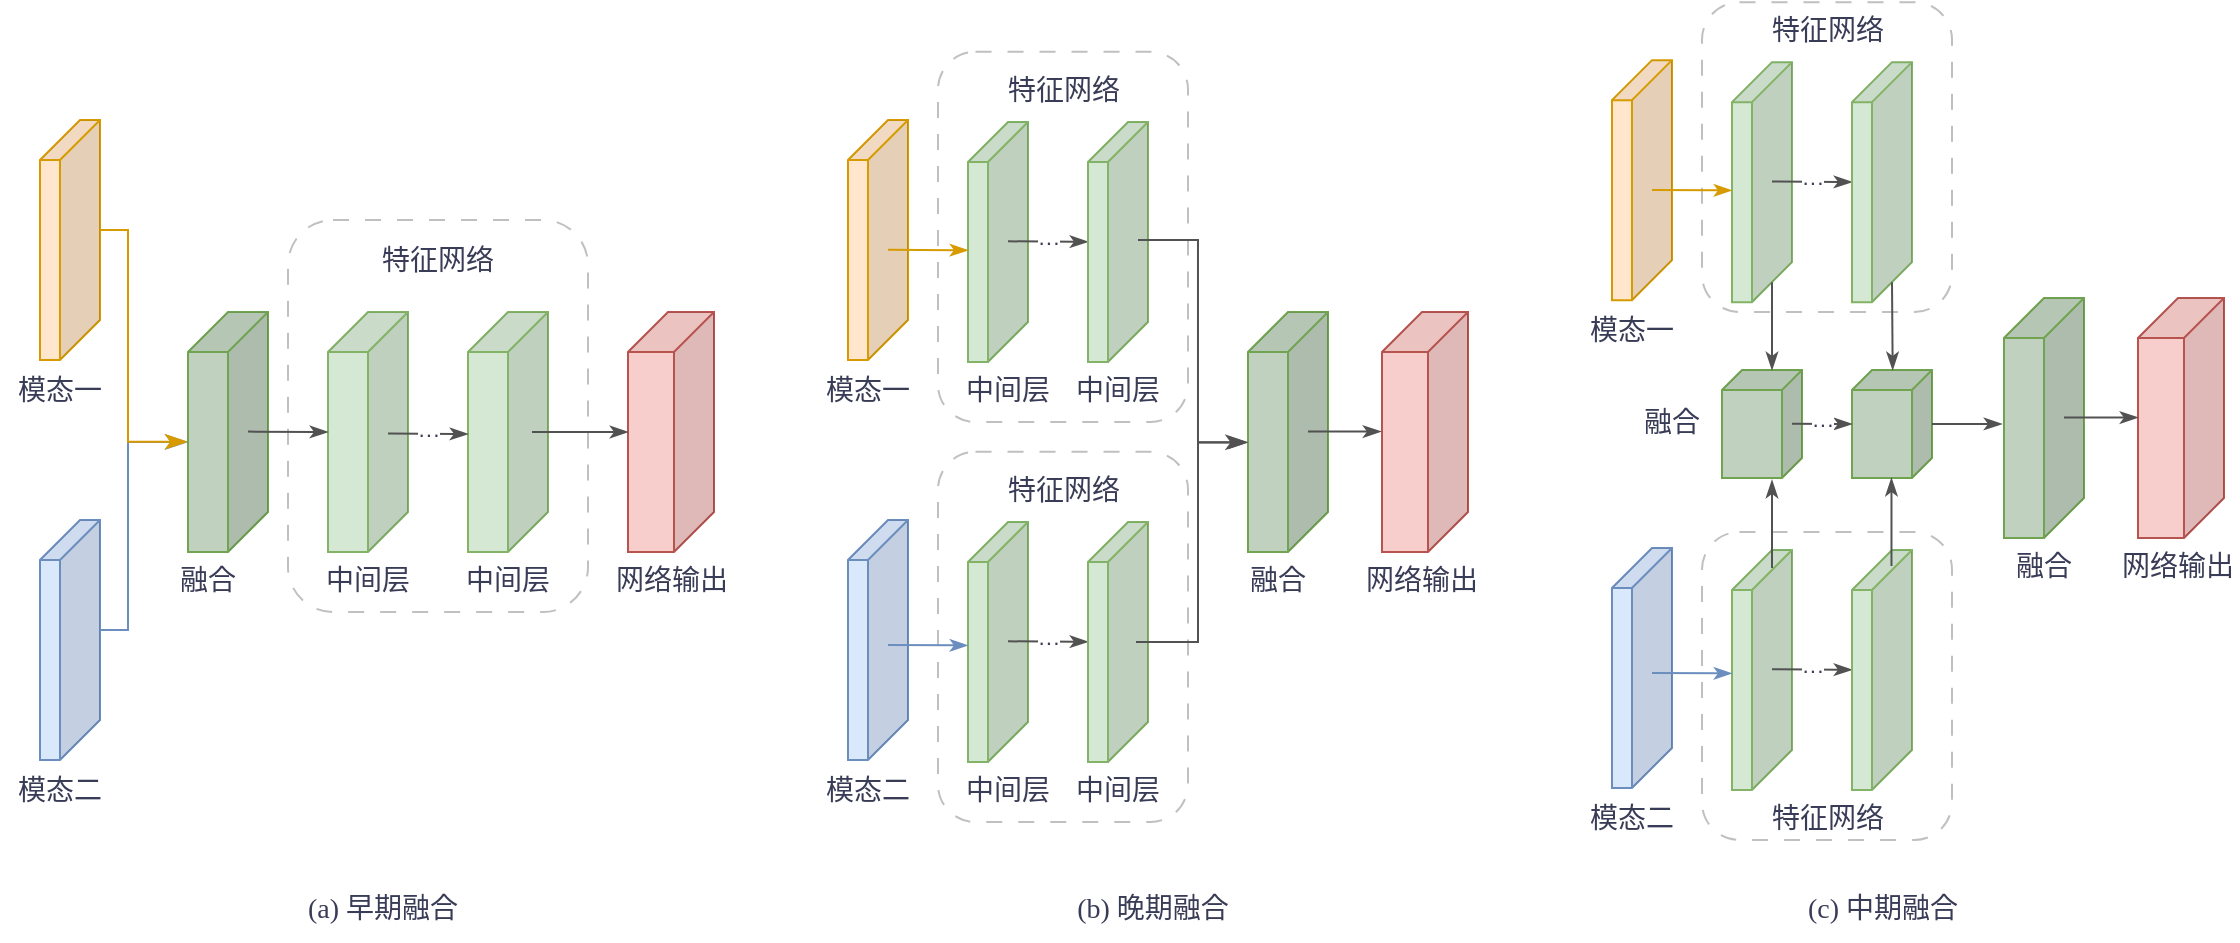 <mxfile version="24.7.6">
  <diagram name="第 1 页" id="eTVHB9lguTDk1tAQaMdh">
    <mxGraphModel dx="1221" dy="733" grid="0" gridSize="10" guides="1" tooltips="1" connect="1" arrows="1" fold="1" page="0" pageScale="1" pageWidth="827" pageHeight="1169" math="0" shadow="0">
      <root>
        <mxCell id="0" />
        <mxCell id="1" parent="0" />
        <mxCell id="wdq1fw2TYDgfDm0N4Vt8-51" value="" style="rounded=1;whiteSpace=wrap;html=1;dashed=1;shadow=0;dashPattern=8 8;strokeColor=#c0c0c0;" vertex="1" parent="1">
          <mxGeometry x="505" y="65.92" width="125" height="185.08" as="geometry" />
        </mxCell>
        <mxCell id="wdq1fw2TYDgfDm0N4Vt8-48" value="" style="rounded=1;whiteSpace=wrap;html=1;dashed=1;shadow=0;dashPattern=8 8;strokeColor=#c0c0c0;" vertex="1" parent="1">
          <mxGeometry x="180" y="150" width="150" height="196" as="geometry" />
        </mxCell>
        <mxCell id="wdq1fw2TYDgfDm0N4Vt8-13" value="" style="rounded=0;orthogonalLoop=1;jettySize=auto;html=1;strokeColor=#6c8ebf;fontColor=#393C56;fillColor=#dae8fc;entryX=1.008;entryY=0.542;entryDx=0;entryDy=0;entryPerimeter=0;align=center;verticalAlign=middle;fontFamily=Helvetica;fontSize=11;labelBackgroundColor=default;endArrow=classicThin;curved=0;exitX=0;exitY=0;exitDx=0;exitDy=55;exitPerimeter=0;shadow=0;elbow=horizontal;startSize=8;endFill=1;endSize=8;" edge="1" parent="1" source="wdq1fw2TYDgfDm0N4Vt8-1">
          <mxGeometry relative="1" as="geometry">
            <mxPoint x="85" y="355" as="sourcePoint" />
            <mxPoint x="129.76" y="261.04" as="targetPoint" />
            <Array as="points">
              <mxPoint x="100" y="355" />
              <mxPoint x="100" y="310" />
              <mxPoint x="100" y="261" />
              <mxPoint x="115" y="261" />
            </Array>
          </mxGeometry>
        </mxCell>
        <mxCell id="wdq1fw2TYDgfDm0N4Vt8-1" value="" style="shape=cube;whiteSpace=wrap;html=1;boundedLbl=1;backgroundOutline=1;darkOpacity=0.05;darkOpacity2=0.1;direction=east;flipH=1;labelBackgroundColor=none;fillColor=#dae8fc;strokeColor=#6c8ebf;" vertex="1" parent="1">
          <mxGeometry x="56" y="300" width="30" height="120" as="geometry" />
        </mxCell>
        <mxCell id="wdq1fw2TYDgfDm0N4Vt8-8" value="" style="edgeStyle=orthogonalEdgeStyle;rounded=0;orthogonalLoop=1;jettySize=auto;html=1;strokeColor=#d79b00;fontColor=#393C56;fillColor=#ffe6cc;entryX=1.013;entryY=0.541;entryDx=0;entryDy=0;entryPerimeter=0;shadow=0;align=center;verticalAlign=middle;fontFamily=Helvetica;fontSize=11;labelBackgroundColor=default;elbow=horizontal;startSize=8;endArrow=classicThin;endFill=1;endSize=8;curved=0;" edge="1" parent="1" source="wdq1fw2TYDgfDm0N4Vt8-2">
          <mxGeometry relative="1" as="geometry">
            <mxPoint x="129.61" y="260.92" as="targetPoint" />
            <Array as="points">
              <mxPoint x="100" y="155" />
              <mxPoint x="100" y="261" />
            </Array>
          </mxGeometry>
        </mxCell>
        <mxCell id="wdq1fw2TYDgfDm0N4Vt8-2" value="" style="shape=cube;whiteSpace=wrap;html=1;boundedLbl=1;backgroundOutline=1;darkOpacity=0.05;darkOpacity2=0.1;direction=east;flipH=1;labelBackgroundColor=none;fillColor=#ffe6cc;strokeColor=#d79b00;" vertex="1" parent="1">
          <mxGeometry x="56" y="100" width="30" height="120" as="geometry" />
        </mxCell>
        <mxCell id="wdq1fw2TYDgfDm0N4Vt8-6" value="模态一" style="text;html=1;align=center;verticalAlign=middle;whiteSpace=wrap;rounded=0;fontColor=#393C56;fontSize=14;fontFamily=宋体;fontSource=https%3A%2F%2Ffonts.googleapis.com%2Fcss%3Ffamily%3D%25E5%25AE%258B%25E4%25BD%2593;" vertex="1" parent="1">
          <mxGeometry x="36" y="221" width="60" height="30" as="geometry" />
        </mxCell>
        <mxCell id="wdq1fw2TYDgfDm0N4Vt8-7" value="模态二" style="text;html=1;align=center;verticalAlign=middle;whiteSpace=wrap;rounded=0;fontColor=#393C56;fontSize=14;fontFamily=宋体;fontSource=https%3A%2F%2Ffonts.googleapis.com%2Fcss%3Ffamily%3D%25E5%25AE%258B%25E4%25BD%2593;" vertex="1" parent="1">
          <mxGeometry x="36" y="421" width="60" height="30" as="geometry" />
        </mxCell>
        <mxCell id="wdq1fw2TYDgfDm0N4Vt8-20" value="" style="shape=cube;whiteSpace=wrap;html=1;boundedLbl=1;backgroundOutline=1;darkOpacity=0.05;darkOpacity2=0.1;direction=east;flipH=1;labelBackgroundColor=none;fillColor=#f8cecc;strokeColor=#b85450;" vertex="1" parent="1">
          <mxGeometry x="350" y="196" width="43" height="120" as="geometry" />
        </mxCell>
        <mxCell id="wdq1fw2TYDgfDm0N4Vt8-22" value="网络输出" style="text;html=1;align=center;verticalAlign=middle;whiteSpace=wrap;rounded=0;fontColor=#393C56;fontSize=14;fontFamily=宋体;fontSource=https%3A%2F%2Ffonts.googleapis.com%2Fcss%3Ffamily%3D%25E5%25AE%258B%25E4%25BD%2593;" vertex="1" parent="1">
          <mxGeometry x="341.5" y="316" width="60" height="30" as="geometry" />
        </mxCell>
        <mxCell id="wdq1fw2TYDgfDm0N4Vt8-23" value="" style="shape=cube;whiteSpace=wrap;html=1;boundedLbl=1;backgroundOutline=1;darkOpacity=0.05;darkOpacity2=0.1;direction=east;flipH=1;labelBackgroundColor=none;fillColor=#dae8fc;strokeColor=#6c8ebf;" vertex="1" parent="1">
          <mxGeometry x="460" y="300" width="30" height="120" as="geometry" />
        </mxCell>
        <mxCell id="wdq1fw2TYDgfDm0N4Vt8-24" value="" style="shape=cube;whiteSpace=wrap;html=1;boundedLbl=1;backgroundOutline=1;darkOpacity=0.05;darkOpacity2=0.1;direction=east;flipH=1;labelBackgroundColor=none;fillColor=#ffe6cc;strokeColor=#d79b00;" vertex="1" parent="1">
          <mxGeometry x="460" y="100" width="30" height="120" as="geometry" />
        </mxCell>
        <mxCell id="wdq1fw2TYDgfDm0N4Vt8-25" value="模态一" style="text;html=1;align=center;verticalAlign=middle;whiteSpace=wrap;rounded=0;fontColor=#393C56;fontSize=14;fontFamily=宋体;fontSource=https%3A%2F%2Ffonts.googleapis.com%2Fcss%3Ffamily%3D%25E5%25AE%258B%25E4%25BD%2593;" vertex="1" parent="1">
          <mxGeometry x="440" y="221" width="60" height="30" as="geometry" />
        </mxCell>
        <mxCell id="wdq1fw2TYDgfDm0N4Vt8-26" value="模态二" style="text;html=1;align=center;verticalAlign=middle;whiteSpace=wrap;rounded=0;fontColor=#393C56;fontSize=14;fontFamily=宋体;fontSource=https%3A%2F%2Ffonts.googleapis.com%2Fcss%3Ffamily%3D%25E5%25AE%258B%25E4%25BD%2593;" vertex="1" parent="1">
          <mxGeometry x="440" y="421" width="60" height="30" as="geometry" />
        </mxCell>
        <mxCell id="wdq1fw2TYDgfDm0N4Vt8-31" value="" style="shape=cube;whiteSpace=wrap;html=1;boundedLbl=1;backgroundOutline=1;darkOpacity=0.05;darkOpacity2=0.1;direction=east;flipH=1;labelBackgroundColor=none;fillColor=#C0D1BF;strokeColor=#70a451;" vertex="1" parent="1">
          <mxGeometry x="660" y="196" width="40" height="120" as="geometry" />
        </mxCell>
        <mxCell id="wdq1fw2TYDgfDm0N4Vt8-34" value="" style="shape=cube;whiteSpace=wrap;html=1;boundedLbl=1;backgroundOutline=1;darkOpacity=0.05;darkOpacity2=0.1;direction=east;flipH=1;labelBackgroundColor=none;fillColor=#d5e8d4;strokeColor=#82b366;" vertex="1" parent="1">
          <mxGeometry x="200" y="196" width="40" height="120" as="geometry" />
        </mxCell>
        <mxCell id="wdq1fw2TYDgfDm0N4Vt8-35" value="" style="shape=cube;whiteSpace=wrap;html=1;boundedLbl=1;backgroundOutline=1;darkOpacity=0.05;darkOpacity2=0.1;direction=east;flipH=1;labelBackgroundColor=none;fillColor=#d5e8d4;strokeColor=#82b366;" vertex="1" parent="1">
          <mxGeometry x="270" y="196" width="40" height="120" as="geometry" />
        </mxCell>
        <mxCell id="wdq1fw2TYDgfDm0N4Vt8-39" value="" style="edgeStyle=orthogonalEdgeStyle;rounded=0;orthogonalLoop=1;jettySize=auto;html=1;strokeColor=#525252;fontColor=#393C56;fillColor=#F2CC8F;endArrow=classicThin;endFill=1;exitX=0.2;exitY=0.5;exitDx=0;exitDy=0;exitPerimeter=0;shadow=0;align=center;verticalAlign=middle;fontFamily=Helvetica;fontSize=11;labelBackgroundColor=default;" edge="1" parent="1" source="wdq1fw2TYDgfDm0N4Vt8-35" target="wdq1fw2TYDgfDm0N4Vt8-20">
          <mxGeometry relative="1" as="geometry" />
        </mxCell>
        <mxCell id="wdq1fw2TYDgfDm0N4Vt8-40" value="中间层" style="text;html=1;align=center;verticalAlign=middle;whiteSpace=wrap;rounded=0;fontColor=#393C56;fontSize=14;fontFamily=宋体;fontSource=https%3A%2F%2Ffonts.googleapis.com%2Fcss%3Ffamily%3D%25E5%25AE%258B%25E4%25BD%2593;" vertex="1" parent="1">
          <mxGeometry x="190" y="316" width="60" height="30" as="geometry" />
        </mxCell>
        <mxCell id="wdq1fw2TYDgfDm0N4Vt8-41" value="中间层" style="text;html=1;align=center;verticalAlign=middle;whiteSpace=wrap;rounded=0;fontColor=#393C56;fontSize=14;fontFamily=宋体;fontSource=https%3A%2F%2Ffonts.googleapis.com%2Fcss%3Ffamily%3D%25E5%25AE%258B%25E4%25BD%2593;" vertex="1" parent="1">
          <mxGeometry x="260" y="316" width="60" height="30" as="geometry" />
        </mxCell>
        <mxCell id="wdq1fw2TYDgfDm0N4Vt8-42" value="" style="endArrow=classicThin;html=1;rounded=0;strokeColor=#525252;fontColor=#393C56;fillColor=#F2CC8F;shadow=0;align=center;verticalAlign=middle;fontFamily=Helvetica;fontSize=11;labelBackgroundColor=default;endFill=1;exitX=0.093;exitY=0.511;exitDx=0;exitDy=0;exitPerimeter=0;" edge="1" parent="1">
          <mxGeometry relative="1" as="geometry">
            <mxPoint x="230.0" y="256.76" as="sourcePoint" />
            <mxPoint x="270" y="257" as="targetPoint" />
          </mxGeometry>
        </mxCell>
        <mxCell id="wdq1fw2TYDgfDm0N4Vt8-43" value="···" style="edgeLabel;resizable=0;html=1;;align=center;verticalAlign=middle;strokeColor=#525252;fontColor=#393C56;fillColor=#F2CC8F;rounded=0;shadow=0;fontFamily=Helvetica;fontSize=11;labelBackgroundColor=default;" connectable="0" vertex="1" parent="wdq1fw2TYDgfDm0N4Vt8-42">
          <mxGeometry relative="1" as="geometry" />
        </mxCell>
        <mxCell id="wdq1fw2TYDgfDm0N4Vt8-49" value="特征网络" style="text;html=1;align=center;verticalAlign=middle;whiteSpace=wrap;rounded=0;fontColor=#393C56;fontSize=14;fontFamily=宋体;fontSource=https%3A%2F%2Ffonts.googleapis.com%2Fcss%3Ffamily%3D%25E5%25AE%258B%25E4%25BD%2593;" vertex="1" parent="1">
          <mxGeometry x="225" y="156" width="60" height="30" as="geometry" />
        </mxCell>
        <mxCell id="wdq1fw2TYDgfDm0N4Vt8-50" value="融合" style="text;html=1;align=center;verticalAlign=middle;whiteSpace=wrap;rounded=0;fontColor=#393C56;fontSize=14;fontFamily=宋体;fontSource=https%3A%2F%2Ffonts.googleapis.com%2Fcss%3Ffamily%3D%25E5%25AE%258B%25E4%25BD%2593;" vertex="1" parent="1">
          <mxGeometry x="110" y="316" width="60" height="30" as="geometry" />
        </mxCell>
        <mxCell id="wdq1fw2TYDgfDm0N4Vt8-52" value="" style="shape=cube;whiteSpace=wrap;html=1;boundedLbl=1;backgroundOutline=1;darkOpacity=0.05;darkOpacity2=0.1;direction=east;flipH=1;labelBackgroundColor=none;fillColor=#d5e8d4;strokeColor=#82b366;" vertex="1" parent="1">
          <mxGeometry x="520" y="101" width="30" height="120" as="geometry" />
        </mxCell>
        <mxCell id="wdq1fw2TYDgfDm0N4Vt8-55" value="中间层" style="text;html=1;align=center;verticalAlign=middle;whiteSpace=wrap;rounded=0;fontColor=#393C56;fontSize=14;fontFamily=宋体;fontSource=https%3A%2F%2Ffonts.googleapis.com%2Fcss%3Ffamily%3D%25E5%25AE%258B%25E4%25BD%2593;" vertex="1" parent="1">
          <mxGeometry x="510" y="221" width="60" height="30" as="geometry" />
        </mxCell>
        <mxCell id="wdq1fw2TYDgfDm0N4Vt8-56" value="中间层" style="text;html=1;align=center;verticalAlign=middle;whiteSpace=wrap;rounded=0;fontColor=#393C56;fontSize=14;fontFamily=宋体;fontSource=https%3A%2F%2Ffonts.googleapis.com%2Fcss%3Ffamily%3D%25E5%25AE%258B%25E4%25BD%2593;" vertex="1" parent="1">
          <mxGeometry x="565" y="221" width="60" height="30" as="geometry" />
        </mxCell>
        <mxCell id="wdq1fw2TYDgfDm0N4Vt8-57" value="" style="endArrow=classicThin;html=1;rounded=0;strokeColor=#000000;fontColor=#393C56;fillColor=#F2CC8F;shadow=0;align=center;verticalAlign=middle;fontFamily=Helvetica;fontSize=11;labelBackgroundColor=default;endFill=1;exitX=0.093;exitY=0.511;exitDx=0;exitDy=0;exitPerimeter=0;" edge="1" parent="1" source="wdq1fw2TYDgfDm0N4Vt8-53">
          <mxGeometry relative="1" as="geometry">
            <mxPoint x="540" y="160.66" as="sourcePoint" />
            <mxPoint x="580" y="160.9" as="targetPoint" />
          </mxGeometry>
        </mxCell>
        <mxCell id="wdq1fw2TYDgfDm0N4Vt8-59" value="" style="endArrow=classicThin;html=1;rounded=0;strokeColor=#d79b00;fontColor=#393C56;fillColor=#ffe6cc;shadow=0;align=center;verticalAlign=middle;fontFamily=Helvetica;fontSize=11;labelBackgroundColor=default;endFill=1;exitX=0.093;exitY=0.511;exitDx=0;exitDy=0;exitPerimeter=0;" edge="1" parent="1">
          <mxGeometry relative="1" as="geometry">
            <mxPoint x="480" y="164.88" as="sourcePoint" />
            <mxPoint x="520" y="165.12" as="targetPoint" />
          </mxGeometry>
        </mxCell>
        <mxCell id="wdq1fw2TYDgfDm0N4Vt8-60" value="" style="edgeLabel;resizable=0;html=1;;align=center;verticalAlign=middle;strokeColor=#000000;fontColor=#393C56;fillColor=#F2CC8F;rounded=0;shadow=0;fontFamily=Helvetica;fontSize=11;labelBackgroundColor=default;" connectable="0" vertex="1" parent="wdq1fw2TYDgfDm0N4Vt8-59">
          <mxGeometry relative="1" as="geometry">
            <mxPoint y="-4" as="offset" />
          </mxGeometry>
        </mxCell>
        <mxCell id="wdq1fw2TYDgfDm0N4Vt8-61" value="特征网络" style="text;html=1;align=center;verticalAlign=middle;whiteSpace=wrap;rounded=0;fontColor=#393C56;fontSize=14;fontFamily=宋体;fontSource=https%3A%2F%2Ffonts.googleapis.com%2Fcss%3Ffamily%3D%25E5%25AE%258B%25E4%25BD%2593;" vertex="1" parent="1">
          <mxGeometry x="537.5" y="71" width="60" height="30" as="geometry" />
        </mxCell>
        <mxCell id="wdq1fw2TYDgfDm0N4Vt8-74" value="" style="endArrow=classicThin;html=1;rounded=0;strokeColor=#525252;fontColor=#393C56;fillColor=#F2CC8F;shadow=0;align=center;verticalAlign=middle;fontFamily=Helvetica;fontSize=11;labelBackgroundColor=default;endFill=1;exitX=0.093;exitY=0.511;exitDx=0;exitDy=0;exitPerimeter=0;" edge="1" parent="1" target="wdq1fw2TYDgfDm0N4Vt8-53">
          <mxGeometry relative="1" as="geometry">
            <mxPoint x="540" y="160.66" as="sourcePoint" />
            <mxPoint x="580" y="160.9" as="targetPoint" />
          </mxGeometry>
        </mxCell>
        <mxCell id="wdq1fw2TYDgfDm0N4Vt8-75" value="···" style="edgeLabel;resizable=0;html=1;;align=center;verticalAlign=middle;strokeColor=#525252;fontColor=#393C56;fillColor=#F2CC8F;rounded=0;shadow=0;fontFamily=Helvetica;fontSize=11;labelBackgroundColor=default;" connectable="0" vertex="1" parent="wdq1fw2TYDgfDm0N4Vt8-74">
          <mxGeometry relative="1" as="geometry" />
        </mxCell>
        <mxCell id="wdq1fw2TYDgfDm0N4Vt8-53" value="" style="shape=cube;whiteSpace=wrap;html=1;boundedLbl=1;backgroundOutline=1;darkOpacity=0.05;darkOpacity2=0.1;direction=east;flipH=1;labelBackgroundColor=none;fillColor=#d5e8d4;strokeColor=#82b366;" vertex="1" parent="1">
          <mxGeometry x="580" y="101" width="30" height="120" as="geometry" />
        </mxCell>
        <mxCell id="wdq1fw2TYDgfDm0N4Vt8-76" value="" style="rounded=1;whiteSpace=wrap;html=1;dashed=1;shadow=0;dashPattern=8 8;strokeColor=#c0c0c0;" vertex="1" parent="1">
          <mxGeometry x="505" y="265.92" width="125" height="185.08" as="geometry" />
        </mxCell>
        <mxCell id="wdq1fw2TYDgfDm0N4Vt8-77" value="" style="shape=cube;whiteSpace=wrap;html=1;boundedLbl=1;backgroundOutline=1;darkOpacity=0.05;darkOpacity2=0.1;direction=east;flipH=1;labelBackgroundColor=none;fillColor=#d5e8d4;strokeColor=#82b366;" vertex="1" parent="1">
          <mxGeometry x="520" y="301" width="30" height="120" as="geometry" />
        </mxCell>
        <mxCell id="wdq1fw2TYDgfDm0N4Vt8-79" value="中间层" style="text;html=1;align=center;verticalAlign=middle;whiteSpace=wrap;rounded=0;fontColor=#393C56;fontSize=14;fontFamily=宋体;fontSource=https%3A%2F%2Ffonts.googleapis.com%2Fcss%3Ffamily%3D%25E5%25AE%258B%25E4%25BD%2593;" vertex="1" parent="1">
          <mxGeometry x="510" y="421" width="60" height="30" as="geometry" />
        </mxCell>
        <mxCell id="wdq1fw2TYDgfDm0N4Vt8-80" value="中间层" style="text;html=1;align=center;verticalAlign=middle;whiteSpace=wrap;rounded=0;fontColor=#393C56;fontSize=14;fontFamily=宋体;fontSource=https%3A%2F%2Ffonts.googleapis.com%2Fcss%3Ffamily%3D%25E5%25AE%258B%25E4%25BD%2593;" vertex="1" parent="1">
          <mxGeometry x="565" y="421" width="60" height="30" as="geometry" />
        </mxCell>
        <mxCell id="wdq1fw2TYDgfDm0N4Vt8-81" value="" style="endArrow=classicThin;html=1;rounded=0;strokeColor=#000000;fontColor=#393C56;fillColor=#F2CC8F;shadow=0;align=center;verticalAlign=middle;fontFamily=Helvetica;fontSize=11;labelBackgroundColor=default;endFill=1;exitX=0.093;exitY=0.511;exitDx=0;exitDy=0;exitPerimeter=0;" edge="1" parent="1" source="wdq1fw2TYDgfDm0N4Vt8-86">
          <mxGeometry relative="1" as="geometry">
            <mxPoint x="540" y="360.66" as="sourcePoint" />
            <mxPoint x="580" y="360.9" as="targetPoint" />
          </mxGeometry>
        </mxCell>
        <mxCell id="wdq1fw2TYDgfDm0N4Vt8-82" value="" style="edgeLabel;resizable=0;html=1;;align=center;verticalAlign=middle;strokeColor=#000000;fontColor=#393C56;fillColor=#F2CC8F;rounded=0;shadow=0;fontFamily=Helvetica;fontSize=11;labelBackgroundColor=default;" connectable="0" vertex="1" parent="1">
          <mxGeometry x="500.0" y="360.92" as="geometry" />
        </mxCell>
        <mxCell id="wdq1fw2TYDgfDm0N4Vt8-83" value="特征网络" style="text;html=1;align=center;verticalAlign=middle;whiteSpace=wrap;rounded=0;fontColor=#393C56;fontSize=14;fontFamily=宋体;fontSource=https%3A%2F%2Ffonts.googleapis.com%2Fcss%3Ffamily%3D%25E5%25AE%258B%25E4%25BD%2593;" vertex="1" parent="1">
          <mxGeometry x="537.5" y="271" width="60" height="30" as="geometry" />
        </mxCell>
        <mxCell id="wdq1fw2TYDgfDm0N4Vt8-84" value="" style="endArrow=classicThin;html=1;rounded=0;strokeColor=#525252;fontColor=#393C56;fillColor=#F2CC8F;shadow=0;align=center;verticalAlign=middle;fontFamily=Helvetica;fontSize=11;labelBackgroundColor=default;endFill=1;exitX=0.093;exitY=0.511;exitDx=0;exitDy=0;exitPerimeter=0;" edge="1" parent="1" target="wdq1fw2TYDgfDm0N4Vt8-86">
          <mxGeometry relative="1" as="geometry">
            <mxPoint x="540" y="360.66" as="sourcePoint" />
            <mxPoint x="580" y="360.9" as="targetPoint" />
          </mxGeometry>
        </mxCell>
        <mxCell id="wdq1fw2TYDgfDm0N4Vt8-85" value="···" style="edgeLabel;resizable=0;html=1;;align=center;verticalAlign=middle;strokeColor=#525252;fontColor=#393C56;fillColor=#F2CC8F;rounded=0;shadow=0;fontFamily=Helvetica;fontSize=11;labelBackgroundColor=default;" connectable="0" vertex="1" parent="wdq1fw2TYDgfDm0N4Vt8-84">
          <mxGeometry relative="1" as="geometry" />
        </mxCell>
        <mxCell id="wdq1fw2TYDgfDm0N4Vt8-86" value="" style="shape=cube;whiteSpace=wrap;html=1;boundedLbl=1;backgroundOutline=1;darkOpacity=0.05;darkOpacity2=0.1;direction=east;flipH=1;labelBackgroundColor=none;fillColor=#d5e8d4;strokeColor=#82b366;" vertex="1" parent="1">
          <mxGeometry x="580" y="301" width="30" height="120" as="geometry" />
        </mxCell>
        <mxCell id="wdq1fw2TYDgfDm0N4Vt8-88" value="" style="endArrow=classicThin;html=1;rounded=0;strokeColor=#6c8ebf;fontColor=#393C56;fillColor=#dae8fc;shadow=0;align=center;verticalAlign=middle;fontFamily=Helvetica;fontSize=11;labelBackgroundColor=default;endFill=1;exitX=0.093;exitY=0.511;exitDx=0;exitDy=0;exitPerimeter=0;" edge="1" parent="1">
          <mxGeometry relative="1" as="geometry">
            <mxPoint x="480" y="362.46" as="sourcePoint" />
            <mxPoint x="520" y="362.7" as="targetPoint" />
          </mxGeometry>
        </mxCell>
        <mxCell id="wdq1fw2TYDgfDm0N4Vt8-89" value="" style="edgeLabel;resizable=0;html=1;;align=center;verticalAlign=middle;strokeColor=#000000;fontColor=#393C56;fillColor=#F2CC8F;rounded=0;shadow=0;fontFamily=Helvetica;fontSize=11;labelBackgroundColor=default;" connectable="0" vertex="1" parent="wdq1fw2TYDgfDm0N4Vt8-88">
          <mxGeometry relative="1" as="geometry">
            <mxPoint y="-2" as="offset" />
          </mxGeometry>
        </mxCell>
        <mxCell id="wdq1fw2TYDgfDm0N4Vt8-90" value="" style="shape=cube;whiteSpace=wrap;html=1;boundedLbl=1;backgroundOutline=1;darkOpacity=0.05;darkOpacity2=0.1;direction=east;flipH=1;labelBackgroundColor=none;fillColor=#f8cecc;strokeColor=#b85450;" vertex="1" parent="1">
          <mxGeometry x="727" y="196" width="43" height="120" as="geometry" />
        </mxCell>
        <mxCell id="wdq1fw2TYDgfDm0N4Vt8-91" value="网络输出" style="text;html=1;align=center;verticalAlign=middle;whiteSpace=wrap;rounded=0;fontColor=#393C56;fontSize=14;fontFamily=宋体;fontSource=https%3A%2F%2Ffonts.googleapis.com%2Fcss%3Ffamily%3D%25E5%25AE%258B%25E4%25BD%2593;" vertex="1" parent="1">
          <mxGeometry x="717" y="316" width="60" height="30" as="geometry" />
        </mxCell>
        <mxCell id="wdq1fw2TYDgfDm0N4Vt8-99" value="融合" style="text;html=1;align=center;verticalAlign=middle;whiteSpace=wrap;rounded=0;fontColor=#393C56;fontSize=14;fontFamily=宋体;fontSource=https%3A%2F%2Ffonts.googleapis.com%2Fcss%3Ffamily%3D%25E5%25AE%258B%25E4%25BD%2593;" vertex="1" parent="1">
          <mxGeometry x="645" y="316" width="60" height="30" as="geometry" />
        </mxCell>
        <mxCell id="wdq1fw2TYDgfDm0N4Vt8-103" value="" style="edgeStyle=elbowEdgeStyle;elbow=horizontal;endArrow=classicThin;html=1;curved=0;rounded=0;endSize=8;startSize=8;strokeColor=#525252;fontColor=#393C56;fillColor=#F2CC8F;exitX=0.333;exitY=0.492;exitDx=0;exitDy=0;exitPerimeter=0;endFill=1;shadow=0;align=center;verticalAlign=middle;fontFamily=Helvetica;fontSize=11;labelBackgroundColor=default;entryX=1.005;entryY=0.543;entryDx=0;entryDy=0;entryPerimeter=0;" edge="1" parent="1" target="wdq1fw2TYDgfDm0N4Vt8-31">
          <mxGeometry width="50" height="50" relative="1" as="geometry">
            <mxPoint x="605" y="160.0" as="sourcePoint" />
            <mxPoint x="664.99" y="260.92" as="targetPoint" />
            <Array as="points">
              <mxPoint x="634.99" y="209.96" />
              <mxPoint x="644.99" y="230.92" />
            </Array>
          </mxGeometry>
        </mxCell>
        <mxCell id="wdq1fw2TYDgfDm0N4Vt8-78" value="" style="edgeStyle=orthogonalEdgeStyle;rounded=0;orthogonalLoop=1;jettySize=auto;html=1;strokeColor=#525252;fontColor=#393C56;fillColor=#F2CC8F;endArrow=classicThin;endFill=1;exitX=0.2;exitY=0.5;exitDx=0;exitDy=0;exitPerimeter=0;entryX=1.01;entryY=0.544;entryDx=0;entryDy=0;entryPerimeter=0;shadow=0;align=center;verticalAlign=middle;fontFamily=Helvetica;fontSize=11;labelBackgroundColor=default;" edge="1" parent="1" source="wdq1fw2TYDgfDm0N4Vt8-86" target="wdq1fw2TYDgfDm0N4Vt8-31">
          <mxGeometry relative="1" as="geometry">
            <mxPoint x="640" y="240" as="targetPoint" />
          </mxGeometry>
        </mxCell>
        <mxCell id="wdq1fw2TYDgfDm0N4Vt8-106" value="" style="rounded=1;whiteSpace=wrap;html=1;dashed=1;shadow=0;dashPattern=8 8;strokeColor=#c0c0c0;" vertex="1" parent="1">
          <mxGeometry x="887" y="41.08" width="125" height="154.92" as="geometry" />
        </mxCell>
        <mxCell id="wdq1fw2TYDgfDm0N4Vt8-107" value="" style="shape=cube;whiteSpace=wrap;html=1;boundedLbl=1;backgroundOutline=1;darkOpacity=0.05;darkOpacity2=0.1;direction=east;flipH=1;labelBackgroundColor=none;fillColor=#dae8fc;strokeColor=#6c8ebf;" vertex="1" parent="1">
          <mxGeometry x="842" y="314" width="30" height="120" as="geometry" />
        </mxCell>
        <mxCell id="wdq1fw2TYDgfDm0N4Vt8-108" value="" style="shape=cube;whiteSpace=wrap;html=1;boundedLbl=1;backgroundOutline=1;darkOpacity=0.05;darkOpacity2=0.1;direction=east;flipH=1;labelBackgroundColor=none;fillColor=#ffe6cc;strokeColor=#d79b00;" vertex="1" parent="1">
          <mxGeometry x="842" y="70.08" width="30" height="120" as="geometry" />
        </mxCell>
        <mxCell id="wdq1fw2TYDgfDm0N4Vt8-109" value="模态一" style="text;html=1;align=center;verticalAlign=middle;whiteSpace=wrap;rounded=0;fontColor=#393C56;fontSize=14;fontFamily=宋体;fontSource=https%3A%2F%2Ffonts.googleapis.com%2Fcss%3Ffamily%3D%25E5%25AE%258B%25E4%25BD%2593;" vertex="1" parent="1">
          <mxGeometry x="822" y="191.08" width="60" height="30" as="geometry" />
        </mxCell>
        <mxCell id="wdq1fw2TYDgfDm0N4Vt8-110" value="模态二" style="text;html=1;align=center;verticalAlign=middle;whiteSpace=wrap;rounded=0;fontColor=#393C56;fontSize=14;fontFamily=宋体;fontSource=https%3A%2F%2Ffonts.googleapis.com%2Fcss%3Ffamily%3D%25E5%25AE%258B%25E4%25BD%2593;" vertex="1" parent="1">
          <mxGeometry x="822" y="435" width="60" height="30" as="geometry" />
        </mxCell>
        <mxCell id="wdq1fw2TYDgfDm0N4Vt8-113" value="" style="shape=cube;whiteSpace=wrap;html=1;boundedLbl=1;backgroundOutline=1;darkOpacity=0.05;darkOpacity2=0.1;direction=east;flipH=1;labelBackgroundColor=none;fillColor=#d5e8d4;strokeColor=#82b366;" vertex="1" parent="1">
          <mxGeometry x="902" y="71.08" width="30" height="120" as="geometry" />
        </mxCell>
        <mxCell id="wdq1fw2TYDgfDm0N4Vt8-117" value="" style="endArrow=classicThin;html=1;rounded=0;strokeColor=#d79b00;fontColor=#393C56;fillColor=#ffe6cc;shadow=0;align=center;verticalAlign=middle;fontFamily=Helvetica;fontSize=11;labelBackgroundColor=default;endFill=1;exitX=0.093;exitY=0.511;exitDx=0;exitDy=0;exitPerimeter=0;" edge="1" parent="1">
          <mxGeometry relative="1" as="geometry">
            <mxPoint x="862" y="134.96" as="sourcePoint" />
            <mxPoint x="902" y="135.2" as="targetPoint" />
          </mxGeometry>
        </mxCell>
        <mxCell id="wdq1fw2TYDgfDm0N4Vt8-118" value="" style="edgeLabel;resizable=0;html=1;;align=center;verticalAlign=middle;strokeColor=#000000;fontColor=#393C56;fillColor=#F2CC8F;rounded=0;shadow=0;fontFamily=Helvetica;fontSize=11;labelBackgroundColor=default;" connectable="0" vertex="1" parent="wdq1fw2TYDgfDm0N4Vt8-117">
          <mxGeometry relative="1" as="geometry">
            <mxPoint y="-4" as="offset" />
          </mxGeometry>
        </mxCell>
        <mxCell id="wdq1fw2TYDgfDm0N4Vt8-119" value="特征网络" style="text;html=1;align=center;verticalAlign=middle;whiteSpace=wrap;rounded=0;fontColor=#393C56;fontSize=14;fontFamily=宋体;fontSource=https%3A%2F%2Ffonts.googleapis.com%2Fcss%3Ffamily%3D%25E5%25AE%258B%25E4%25BD%2593;" vertex="1" parent="1">
          <mxGeometry x="919.5" y="41.08" width="60" height="30" as="geometry" />
        </mxCell>
        <mxCell id="wdq1fw2TYDgfDm0N4Vt8-120" value="" style="endArrow=classicThin;html=1;rounded=0;strokeColor=#525252;fontColor=#393C56;fillColor=#F2CC8F;shadow=0;align=center;verticalAlign=middle;fontFamily=Helvetica;fontSize=11;labelBackgroundColor=default;endFill=1;exitX=0.093;exitY=0.511;exitDx=0;exitDy=0;exitPerimeter=0;" edge="1" parent="1" target="wdq1fw2TYDgfDm0N4Vt8-122">
          <mxGeometry relative="1" as="geometry">
            <mxPoint x="922" y="130.74" as="sourcePoint" />
            <mxPoint x="962" y="130.98" as="targetPoint" />
          </mxGeometry>
        </mxCell>
        <mxCell id="wdq1fw2TYDgfDm0N4Vt8-121" value="···" style="edgeLabel;resizable=0;html=1;;align=center;verticalAlign=middle;strokeColor=#525252;fontColor=#393C56;fillColor=#F2CC8F;rounded=0;shadow=0;fontFamily=Helvetica;fontSize=11;labelBackgroundColor=default;" connectable="0" vertex="1" parent="wdq1fw2TYDgfDm0N4Vt8-120">
          <mxGeometry relative="1" as="geometry" />
        </mxCell>
        <mxCell id="wdq1fw2TYDgfDm0N4Vt8-122" value="" style="shape=cube;whiteSpace=wrap;html=1;boundedLbl=1;backgroundOutline=1;darkOpacity=0.05;darkOpacity2=0.1;direction=east;flipH=1;labelBackgroundColor=none;fillColor=#d5e8d4;strokeColor=#82b366;" vertex="1" parent="1">
          <mxGeometry x="962" y="71.08" width="30" height="120" as="geometry" />
        </mxCell>
        <mxCell id="wdq1fw2TYDgfDm0N4Vt8-123" value="" style="rounded=1;whiteSpace=wrap;html=1;dashed=1;shadow=0;dashPattern=8 8;strokeColor=#c0c0c0;" vertex="1" parent="1">
          <mxGeometry x="887" y="306" width="125" height="154" as="geometry" />
        </mxCell>
        <mxCell id="wdq1fw2TYDgfDm0N4Vt8-124" value="" style="shape=cube;whiteSpace=wrap;html=1;boundedLbl=1;backgroundOutline=1;darkOpacity=0.05;darkOpacity2=0.1;direction=east;flipH=1;labelBackgroundColor=none;fillColor=#d5e8d4;strokeColor=#82b366;" vertex="1" parent="1">
          <mxGeometry x="902" y="315" width="30" height="120" as="geometry" />
        </mxCell>
        <mxCell id="wdq1fw2TYDgfDm0N4Vt8-127" value="" style="endArrow=classicThin;html=1;rounded=0;strokeColor=#000000;fontColor=#393C56;fillColor=#F2CC8F;shadow=0;align=center;verticalAlign=middle;fontFamily=Helvetica;fontSize=11;labelBackgroundColor=default;endFill=1;exitX=0.093;exitY=0.511;exitDx=0;exitDy=0;exitPerimeter=0;" edge="1" parent="1" source="wdq1fw2TYDgfDm0N4Vt8-132">
          <mxGeometry relative="1" as="geometry">
            <mxPoint x="922" y="374.66" as="sourcePoint" />
            <mxPoint x="962" y="374.9" as="targetPoint" />
          </mxGeometry>
        </mxCell>
        <mxCell id="wdq1fw2TYDgfDm0N4Vt8-128" value="" style="edgeLabel;resizable=0;html=1;;align=center;verticalAlign=middle;strokeColor=#000000;fontColor=#393C56;fillColor=#F2CC8F;rounded=0;shadow=0;fontFamily=Helvetica;fontSize=11;labelBackgroundColor=default;" connectable="0" vertex="1" parent="1">
          <mxGeometry x="882.0" y="374.92" as="geometry" />
        </mxCell>
        <mxCell id="wdq1fw2TYDgfDm0N4Vt8-129" value="特征网络" style="text;html=1;align=center;verticalAlign=middle;whiteSpace=wrap;rounded=0;fontColor=#393C56;fontSize=14;fontFamily=宋体;fontSource=https%3A%2F%2Ffonts.googleapis.com%2Fcss%3Ffamily%3D%25E5%25AE%258B%25E4%25BD%2593;" vertex="1" parent="1">
          <mxGeometry x="919.5" y="435" width="60" height="30" as="geometry" />
        </mxCell>
        <mxCell id="wdq1fw2TYDgfDm0N4Vt8-130" value="" style="endArrow=classicThin;html=1;rounded=0;strokeColor=#525252;fontColor=#393C56;fillColor=#F2CC8F;shadow=0;align=center;verticalAlign=middle;fontFamily=Helvetica;fontSize=11;labelBackgroundColor=default;endFill=1;exitX=0.093;exitY=0.511;exitDx=0;exitDy=0;exitPerimeter=0;" edge="1" parent="1" target="wdq1fw2TYDgfDm0N4Vt8-132">
          <mxGeometry relative="1" as="geometry">
            <mxPoint x="922" y="374.66" as="sourcePoint" />
            <mxPoint x="962" y="374.9" as="targetPoint" />
          </mxGeometry>
        </mxCell>
        <mxCell id="wdq1fw2TYDgfDm0N4Vt8-131" value="···" style="edgeLabel;resizable=0;html=1;;align=center;verticalAlign=middle;strokeColor=#525252;fontColor=#393C56;fillColor=#F2CC8F;rounded=0;shadow=0;fontFamily=Helvetica;fontSize=11;labelBackgroundColor=default;" connectable="0" vertex="1" parent="wdq1fw2TYDgfDm0N4Vt8-130">
          <mxGeometry relative="1" as="geometry" />
        </mxCell>
        <mxCell id="wdq1fw2TYDgfDm0N4Vt8-132" value="" style="shape=cube;whiteSpace=wrap;html=1;boundedLbl=1;backgroundOutline=1;darkOpacity=0.05;darkOpacity2=0.1;direction=east;flipH=1;labelBackgroundColor=none;fillColor=#d5e8d4;strokeColor=#82b366;" vertex="1" parent="1">
          <mxGeometry x="962" y="315" width="30" height="120" as="geometry" />
        </mxCell>
        <mxCell id="wdq1fw2TYDgfDm0N4Vt8-133" value="" style="endArrow=classicThin;html=1;rounded=0;strokeColor=#6c8ebf;fontColor=#393C56;fillColor=#dae8fc;shadow=0;align=center;verticalAlign=middle;fontFamily=Helvetica;fontSize=11;labelBackgroundColor=default;endFill=1;exitX=0.093;exitY=0.511;exitDx=0;exitDy=0;exitPerimeter=0;" edge="1" parent="1">
          <mxGeometry relative="1" as="geometry">
            <mxPoint x="862" y="376.46" as="sourcePoint" />
            <mxPoint x="902" y="376.7" as="targetPoint" />
          </mxGeometry>
        </mxCell>
        <mxCell id="wdq1fw2TYDgfDm0N4Vt8-134" value="" style="edgeLabel;resizable=0;html=1;;align=center;verticalAlign=middle;strokeColor=#000000;fontColor=#393C56;fillColor=#F2CC8F;rounded=0;shadow=0;fontFamily=Helvetica;fontSize=11;labelBackgroundColor=default;" connectable="0" vertex="1" parent="wdq1fw2TYDgfDm0N4Vt8-133">
          <mxGeometry relative="1" as="geometry">
            <mxPoint y="-2" as="offset" />
          </mxGeometry>
        </mxCell>
        <mxCell id="wdq1fw2TYDgfDm0N4Vt8-138" value="(b) 晚期融合" style="text;html=1;align=center;verticalAlign=middle;whiteSpace=wrap;rounded=0;fontColor=#393C56;fontSize=14;fontFamily=宋体;fontSource=https%3A%2F%2Ffonts.googleapis.com%2Fcss%3Ffamily%3D%25E5%25AE%258B%25E4%25BD%2593;" vertex="1" parent="1">
          <mxGeometry x="565" y="480" width="95" height="30" as="geometry" />
        </mxCell>
        <mxCell id="wdq1fw2TYDgfDm0N4Vt8-139" value="(a) 早期融合" style="text;html=1;align=center;verticalAlign=middle;whiteSpace=wrap;rounded=0;fontColor=#393C56;fontSize=14;fontFamily=宋体;fontSource=https%3A%2F%2Ffonts.googleapis.com%2Fcss%3Ffamily%3D%25E5%25AE%258B%25E4%25BD%2593;" vertex="1" parent="1">
          <mxGeometry x="180" y="480" width="95" height="30" as="geometry" />
        </mxCell>
        <mxCell id="wdq1fw2TYDgfDm0N4Vt8-140" value="(c) 中期融合" style="text;html=1;align=center;verticalAlign=middle;whiteSpace=wrap;rounded=0;fontColor=#393C56;fontSize=14;fontFamily=宋体;fontSource=https%3A%2F%2Ffonts.googleapis.com%2Fcss%3Ffamily%3D%25E5%25AE%258B%25E4%25BD%2593;" vertex="1" parent="1">
          <mxGeometry x="929.5" y="480" width="95" height="30" as="geometry" />
        </mxCell>
        <mxCell id="wdq1fw2TYDgfDm0N4Vt8-142" value="" style="shape=cube;whiteSpace=wrap;html=1;boundedLbl=1;backgroundOutline=1;darkOpacity=0.05;darkOpacity2=0.1;direction=east;flipH=1;labelBackgroundColor=none;fillColor=#C0D1BF;strokeColor=#70a451;align=center;verticalAlign=middle;fontFamily=Helvetica;fontSize=12;fontColor=default;" vertex="1" parent="1">
          <mxGeometry x="130" y="196" width="40" height="120" as="geometry" />
        </mxCell>
        <mxCell id="wdq1fw2TYDgfDm0N4Vt8-46" value="" style="endArrow=classicThin;html=1;rounded=0;strokeColor=#525252;fontColor=#393C56;fillColor=#F2CC8F;shadow=0;align=center;verticalAlign=middle;fontFamily=Helvetica;fontSize=11;labelBackgroundColor=default;endFill=1;exitX=0.093;exitY=0.511;exitDx=0;exitDy=0;exitPerimeter=0;" edge="1" parent="1">
          <mxGeometry relative="1" as="geometry">
            <mxPoint x="160.0" y="255.8" as="sourcePoint" />
            <mxPoint x="200" y="256.04" as="targetPoint" />
          </mxGeometry>
        </mxCell>
        <mxCell id="wdq1fw2TYDgfDm0N4Vt8-47" value="" style="edgeLabel;resizable=0;html=1;;align=center;verticalAlign=middle;strokeColor=#000000;fontColor=#393C56;fillColor=#F2CC8F;rounded=0;shadow=0;fontFamily=Helvetica;fontSize=11;labelBackgroundColor=default;" connectable="0" vertex="1" parent="wdq1fw2TYDgfDm0N4Vt8-46">
          <mxGeometry relative="1" as="geometry" />
        </mxCell>
        <mxCell id="wdq1fw2TYDgfDm0N4Vt8-145" value="" style="shape=cube;whiteSpace=wrap;html=1;boundedLbl=1;backgroundOutline=1;darkOpacity=0.05;darkOpacity2=0.1;direction=east;flipH=1;labelBackgroundColor=none;fillColor=#C0D1BF;strokeColor=#70a451;size=10;align=center;verticalAlign=middle;fontFamily=Helvetica;fontSize=12;fontColor=default;" vertex="1" parent="1">
          <mxGeometry x="897" y="225" width="40" height="54" as="geometry" />
        </mxCell>
        <mxCell id="wdq1fw2TYDgfDm0N4Vt8-146" value="" style="shape=cube;whiteSpace=wrap;html=1;boundedLbl=1;backgroundOutline=1;darkOpacity=0.05;darkOpacity2=0.1;direction=east;flipH=1;labelBackgroundColor=none;fillColor=#C0D1BF;strokeColor=#70a451;size=10;align=center;verticalAlign=middle;fontFamily=Helvetica;fontSize=12;fontColor=default;" vertex="1" parent="1">
          <mxGeometry x="962" y="225" width="40" height="54" as="geometry" />
        </mxCell>
        <mxCell id="wdq1fw2TYDgfDm0N4Vt8-149" value="" style="shape=cube;whiteSpace=wrap;html=1;boundedLbl=1;backgroundOutline=1;darkOpacity=0.05;darkOpacity2=0.1;direction=east;flipH=1;labelBackgroundColor=none;fillColor=#C0D1BF;strokeColor=#70a451;align=center;verticalAlign=middle;fontFamily=Helvetica;fontSize=12;fontColor=default;" vertex="1" parent="1">
          <mxGeometry x="1038" y="189" width="40" height="120" as="geometry" />
        </mxCell>
        <mxCell id="wdq1fw2TYDgfDm0N4Vt8-151" value="" style="shape=cube;whiteSpace=wrap;html=1;boundedLbl=1;backgroundOutline=1;darkOpacity=0.05;darkOpacity2=0.1;direction=east;flipH=1;labelBackgroundColor=none;fillColor=#f8cecc;strokeColor=#b85450;" vertex="1" parent="1">
          <mxGeometry x="1105" y="189" width="43" height="120" as="geometry" />
        </mxCell>
        <mxCell id="wdq1fw2TYDgfDm0N4Vt8-152" value="网络输出" style="text;html=1;align=center;verticalAlign=middle;whiteSpace=wrap;rounded=0;fontColor=#393C56;fontSize=14;fontFamily=宋体;fontSource=https%3A%2F%2Ffonts.googleapis.com%2Fcss%3Ffamily%3D%25E5%25AE%258B%25E4%25BD%2593;" vertex="1" parent="1">
          <mxGeometry x="1095" y="309" width="60" height="30" as="geometry" />
        </mxCell>
        <mxCell id="wdq1fw2TYDgfDm0N4Vt8-153" value="" style="edgeStyle=orthogonalEdgeStyle;rounded=0;orthogonalLoop=1;jettySize=auto;html=1;strokeColor=#525252;fontColor=#393C56;fillColor=#F2CC8F;endArrow=classicThin;endFill=1;exitX=0.2;exitY=0.5;exitDx=0;exitDy=0;exitPerimeter=0;shadow=0;align=center;verticalAlign=middle;fontFamily=Helvetica;fontSize=11;labelBackgroundColor=default;entryX=1.011;entryY=0.498;entryDx=0;entryDy=0;entryPerimeter=0;" edge="1" parent="1" target="wdq1fw2TYDgfDm0N4Vt8-90">
          <mxGeometry relative="1" as="geometry">
            <mxPoint x="690" y="255.8" as="sourcePoint" />
            <mxPoint x="738" y="255.8" as="targetPoint" />
          </mxGeometry>
        </mxCell>
        <mxCell id="wdq1fw2TYDgfDm0N4Vt8-154" value="" style="edgeStyle=orthogonalEdgeStyle;rounded=0;orthogonalLoop=1;jettySize=auto;html=1;strokeColor=#525252;fontColor=#393C56;fillColor=#F2CC8F;endArrow=classicThin;endFill=1;exitX=0.2;exitY=0.5;exitDx=0;exitDy=0;exitPerimeter=0;shadow=0;align=center;verticalAlign=middle;fontFamily=Helvetica;fontSize=11;labelBackgroundColor=default;entryX=1.011;entryY=0.498;entryDx=0;entryDy=0;entryPerimeter=0;" edge="1" parent="1">
          <mxGeometry relative="1" as="geometry">
            <mxPoint x="1068" y="248.76" as="sourcePoint" />
            <mxPoint x="1105" y="248.96" as="targetPoint" />
          </mxGeometry>
        </mxCell>
        <mxCell id="wdq1fw2TYDgfDm0N4Vt8-155" value="融合" style="text;html=1;align=center;verticalAlign=middle;whiteSpace=wrap;rounded=0;fontColor=#393C56;fontSize=14;fontFamily=宋体;fontSource=https%3A%2F%2Ffonts.googleapis.com%2Fcss%3Ffamily%3D%25E5%25AE%258B%25E4%25BD%2593;" vertex="1" parent="1">
          <mxGeometry x="1028" y="309" width="60" height="30" as="geometry" />
        </mxCell>
        <mxCell id="wdq1fw2TYDgfDm0N4Vt8-156" value="融合" style="text;html=1;align=center;verticalAlign=middle;whiteSpace=wrap;rounded=0;fontColor=#393C56;fontSize=14;fontFamily=宋体;fontSource=https%3A%2F%2Ffonts.googleapis.com%2Fcss%3Ffamily%3D%25E5%25AE%258B%25E4%25BD%2593;" vertex="1" parent="1">
          <mxGeometry x="842" y="237" width="60" height="30" as="geometry" />
        </mxCell>
        <mxCell id="wdq1fw2TYDgfDm0N4Vt8-157" value="" style="endArrow=classicThin;html=1;rounded=0;strokeColor=#525252;fontColor=#393C56;fillColor=#F2CC8F;entryX=0;entryY=0;entryDx=15;entryDy=0;entryPerimeter=0;exitX=0;exitY=0;exitDx=10;exitDy=110;exitPerimeter=0;shadow=0;align=center;verticalAlign=middle;fontFamily=Helvetica;fontSize=11;labelBackgroundColor=default;endFill=1;" edge="1" parent="1" source="wdq1fw2TYDgfDm0N4Vt8-113" target="wdq1fw2TYDgfDm0N4Vt8-145">
          <mxGeometry width="50" height="50" relative="1" as="geometry">
            <mxPoint x="919.5" y="196" as="sourcePoint" />
            <mxPoint x="969.5" y="146" as="targetPoint" />
          </mxGeometry>
        </mxCell>
        <mxCell id="wdq1fw2TYDgfDm0N4Vt8-159" value="" style="endArrow=classicThin;html=1;rounded=0;strokeColor=#525252;fontColor=#393C56;fillColor=#F2CC8F;exitX=0;exitY=0;exitDx=10;exitDy=110;exitPerimeter=0;shadow=0;align=center;verticalAlign=middle;fontFamily=Helvetica;fontSize=11;labelBackgroundColor=default;endFill=1;entryX=0.416;entryY=-0.007;entryDx=0;entryDy=0;entryPerimeter=0;startSize=6;" edge="1" parent="1" source="wdq1fw2TYDgfDm0N4Vt8-122">
          <mxGeometry width="50" height="50" relative="1" as="geometry">
            <mxPoint x="981.66" y="179.34" as="sourcePoint" />
            <mxPoint x="982.34" y="225.002" as="targetPoint" />
          </mxGeometry>
        </mxCell>
        <mxCell id="wdq1fw2TYDgfDm0N4Vt8-160" value="" style="endArrow=classicThin;html=1;rounded=0;strokeColor=#525252;fontColor=#393C56;fillColor=#F2CC8F;shadow=0;align=center;verticalAlign=middle;fontFamily=Helvetica;fontSize=11;labelBackgroundColor=default;endFill=1;" edge="1" parent="1">
          <mxGeometry relative="1" as="geometry">
            <mxPoint x="932" y="251.82" as="sourcePoint" />
            <mxPoint x="962" y="251.98" as="targetPoint" />
          </mxGeometry>
        </mxCell>
        <mxCell id="wdq1fw2TYDgfDm0N4Vt8-161" value="···" style="edgeLabel;resizable=0;html=1;;align=center;verticalAlign=middle;strokeColor=#525252;fontColor=#393C56;fillColor=#F2CC8F;rounded=0;shadow=0;fontFamily=Helvetica;fontSize=11;labelBackgroundColor=default;" connectable="0" vertex="1" parent="wdq1fw2TYDgfDm0N4Vt8-160">
          <mxGeometry relative="1" as="geometry" />
        </mxCell>
        <mxCell id="wdq1fw2TYDgfDm0N4Vt8-162" value="" style="edgeStyle=orthogonalEdgeStyle;rounded=0;orthogonalLoop=1;jettySize=auto;html=1;strokeColor=#525252;fontColor=#393C56;fillColor=#F2CC8F;endArrow=classicThin;endFill=1;shadow=0;align=center;verticalAlign=middle;fontFamily=Helvetica;fontSize=11;labelBackgroundColor=default;entryX=1.011;entryY=0.498;entryDx=0;entryDy=0;entryPerimeter=0;startSize=6;" edge="1" parent="1" source="wdq1fw2TYDgfDm0N4Vt8-146">
          <mxGeometry relative="1" as="geometry">
            <mxPoint x="1010" y="251.78" as="sourcePoint" />
            <mxPoint x="1037" y="251.98" as="targetPoint" />
          </mxGeometry>
        </mxCell>
        <mxCell id="wdq1fw2TYDgfDm0N4Vt8-163" value="" style="endArrow=classicThin;html=1;rounded=0;strokeColor=#525252;fontColor=#393C56;fillColor=#F2CC8F;entryX=0;entryY=0;entryDx=15;entryDy=0;entryPerimeter=0;exitX=0;exitY=0;exitDx=10;exitDy=110;exitPerimeter=0;shadow=0;align=center;verticalAlign=middle;fontFamily=Helvetica;fontSize=11;labelBackgroundColor=default;endFill=1;" edge="1" parent="1">
          <mxGeometry width="50" height="50" relative="1" as="geometry">
            <mxPoint x="922" y="324.0" as="sourcePoint" />
            <mxPoint x="922" y="280.0" as="targetPoint" />
          </mxGeometry>
        </mxCell>
        <mxCell id="wdq1fw2TYDgfDm0N4Vt8-164" value="" style="endArrow=classicThin;html=1;rounded=0;strokeColor=#525252;fontColor=#393C56;fillColor=#F2CC8F;entryX=0;entryY=0;entryDx=15;entryDy=0;entryPerimeter=0;exitX=0;exitY=0;exitDx=10;exitDy=110;exitPerimeter=0;shadow=0;align=center;verticalAlign=middle;fontFamily=Helvetica;fontSize=11;labelBackgroundColor=default;endFill=1;" edge="1" parent="1">
          <mxGeometry width="50" height="50" relative="1" as="geometry">
            <mxPoint x="981.74" y="323.0" as="sourcePoint" />
            <mxPoint x="981.74" y="279.0" as="targetPoint" />
          </mxGeometry>
        </mxCell>
      </root>
    </mxGraphModel>
  </diagram>
</mxfile>
